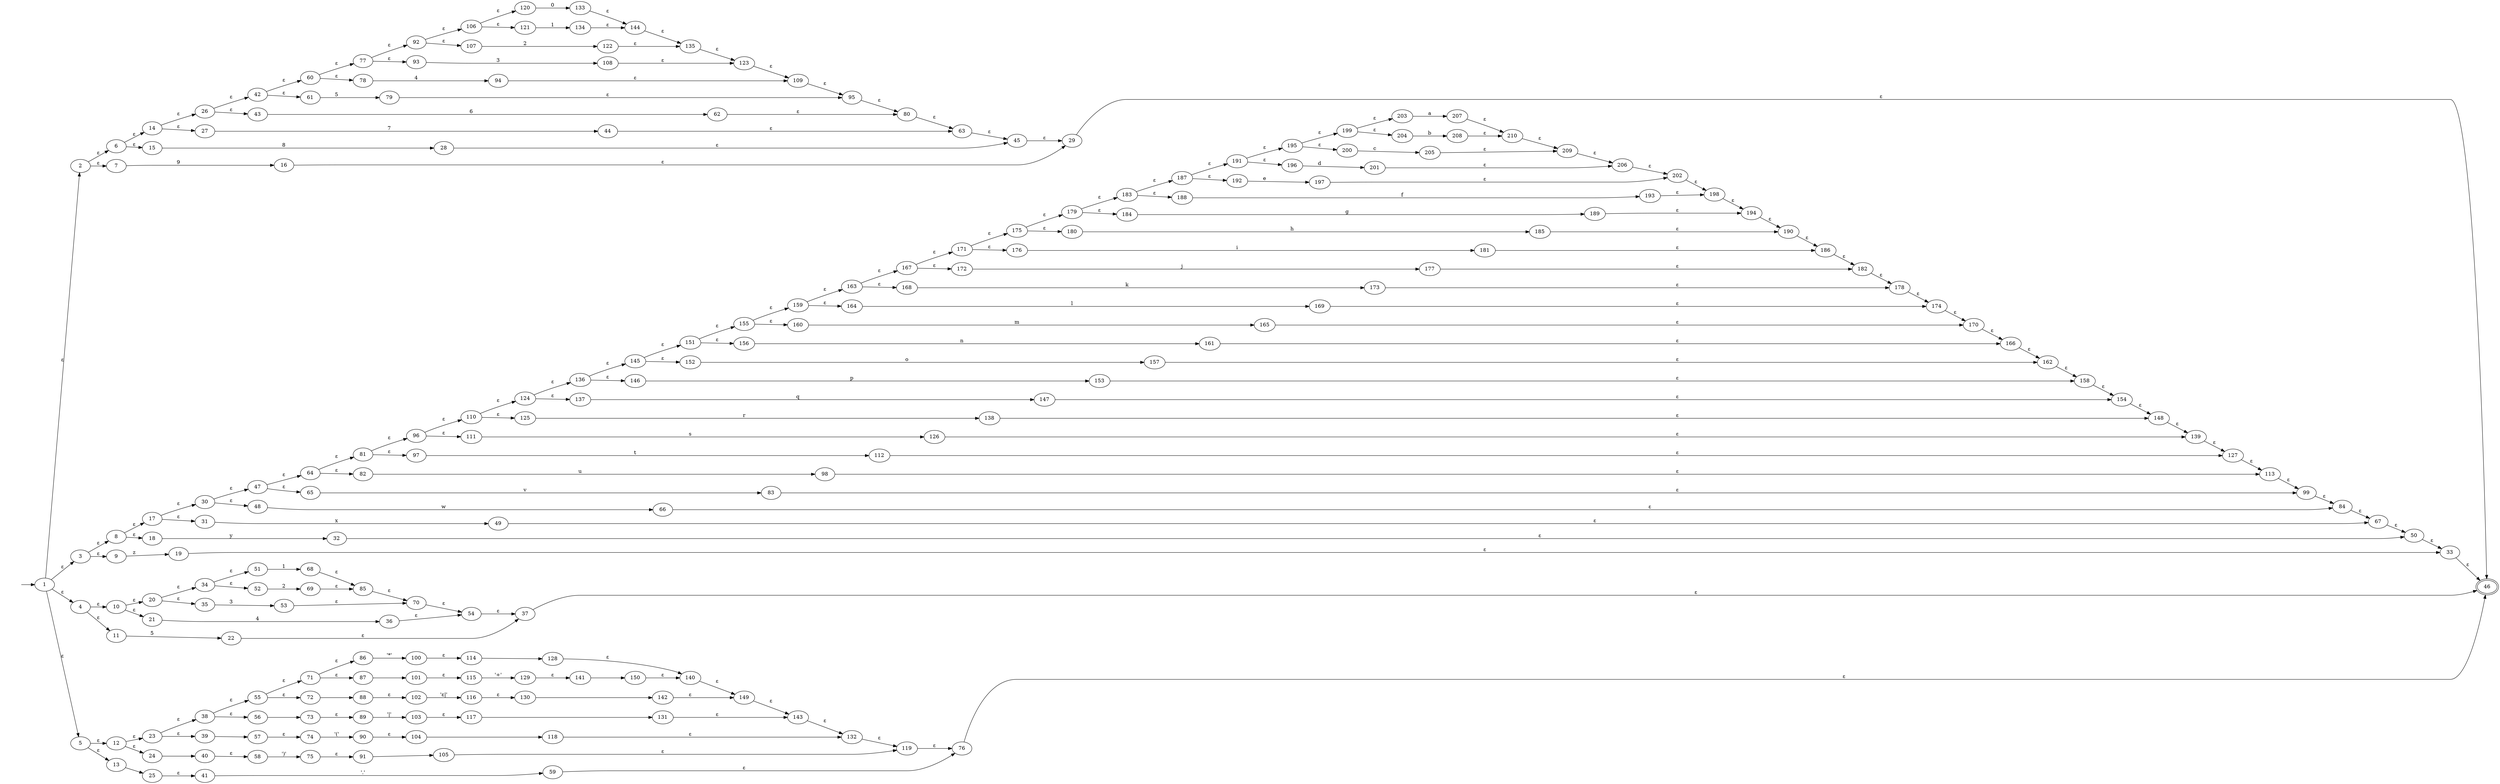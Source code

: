 digraph {
	graph [rankdir=LR]
	inicio [label="" shape=none]
	1
	inicio -> 1
	1
	1 -> 2 [label="ε"]
	1 -> 3 [label="ε"]
	1 -> 4 [label="ε"]
	1 -> 5 [label="ε"]
	2
	2 -> 6 [label="ε"]
	2 -> 7 [label="ε"]
	3
	3 -> 8 [label="ε"]
	3 -> 9 [label="ε"]
	4
	4 -> 10 [label="ε"]
	4 -> 11 [label="ε"]
	5
	5 -> 12 [label="ε"]
	5 -> 13 [label="ε"]
	6
	6 -> 14 [label="ε"]
	6 -> 15 [label="ε"]
	7
	7 -> 16 [label=9]
	8
	8 -> 17 [label="ε"]
	8 -> 18 [label="ε"]
	9
	9 -> 19 [label=z]
	10
	10 -> 20 [label="ε"]
	10 -> 21 [label="ε"]
	11
	11 -> 22 [label=5]
	12
	12 -> 23 [label="ε"]
	12 -> 24 [label="ε"]
	13
	13 -> 25 [label=" "]
	14
	14 -> 26 [label="ε"]
	14 -> 27 [label="ε"]
	15
	15 -> 28 [label=8]
	16
	16 -> 29 [label="ε"]
	17
	17 -> 30 [label="ε"]
	17 -> 31 [label="ε"]
	18
	18 -> 32 [label=y]
	19
	19 -> 33 [label="ε"]
	20
	20 -> 34 [label="ε"]
	20 -> 35 [label="ε"]
	21
	21 -> 36 [label=4]
	22
	22 -> 37 [label="ε"]
	23
	23 -> 38 [label="ε"]
	23 -> 39 [label="ε"]
	24
	24 -> 40 [label=" "]
	25
	25 -> 41 [label="ε"]
	26
	26 -> 42 [label="ε"]
	26 -> 43 [label="ε"]
	27
	27 -> 44 [label=7]
	28
	28 -> 45 [label="ε"]
	29
	29 -> 46 [label="ε"]
	30
	30 -> 47 [label="ε"]
	30 -> 48 [label="ε"]
	31
	31 -> 49 [label=x]
	32
	32 -> 50 [label="ε"]
	33
	33 -> 46 [label="ε"]
	34
	34 -> 51 [label="ε"]
	34 -> 52 [label="ε"]
	35
	35 -> 53 [label=3]
	36
	36 -> 54 [label="ε"]
	37
	37 -> 46 [label="ε"]
	38
	38 -> 55 [label="ε"]
	38 -> 56 [label="ε"]
	39
	39 -> 57 [label=" "]
	40
	40 -> 58 [label="ε"]
	41
	41 -> 59 [label="'.'"]
	42
	42 -> 60 [label="ε"]
	42 -> 61 [label="ε"]
	43
	43 -> 62 [label=6]
	44
	44 -> 63 [label="ε"]
	45
	45 -> 29 [label="ε"]
	46 [peripheries=2]
	47
	47 -> 64 [label="ε"]
	47 -> 65 [label="ε"]
	48
	48 -> 66 [label=w]
	49
	49 -> 67 [label="ε"]
	50
	50 -> 33 [label="ε"]
	51
	51 -> 68 [label=1]
	52
	52 -> 69 [label=2]
	53
	53 -> 70 [label="ε"]
	54
	54 -> 37 [label="ε"]
	55
	55 -> 71 [label="ε"]
	55 -> 72 [label="ε"]
	56
	56 -> 73 [label=" "]
	57
	57 -> 74 [label="ε"]
	58
	58 -> 75 [label="')'"]
	59
	59 -> 76 [label="ε"]
	60
	60 -> 77 [label="ε"]
	60 -> 78 [label="ε"]
	61
	61 -> 79 [label=5]
	62
	62 -> 80 [label="ε"]
	63
	63 -> 45 [label="ε"]
	64
	64 -> 81 [label="ε"]
	64 -> 82 [label="ε"]
	65
	65 -> 83 [label=v]
	66
	66 -> 84 [label="ε"]
	67
	67 -> 50 [label="ε"]
	68
	68 -> 85 [label="ε"]
	69
	69 -> 85 [label="ε"]
	70
	70 -> 54 [label="ε"]
	71
	71 -> 86 [label="ε"]
	71 -> 87 [label="ε"]
	72
	72 -> 88 [label=" "]
	73
	73 -> 89 [label="ε"]
	74
	74 -> 90 [label="'('"]
	75
	75 -> 91 [label="ε"]
	76
	76 -> 46 [label="ε"]
	77
	77 -> 92 [label="ε"]
	77 -> 93 [label="ε"]
	78
	78 -> 94 [label=4]
	79
	79 -> 95 [label="ε"]
	80
	80 -> 63 [label="ε"]
	81
	81 -> 96 [label="ε"]
	81 -> 97 [label="ε"]
	82
	82 -> 98 [label=u]
	83
	83 -> 99 [label="ε"]
	84
	84 -> 67 [label="ε"]
	85
	85 -> 70 [label="ε"]
	86
	86 -> 100 [label="'*'"]
	87
	87 -> 101 [label=" "]
	88
	88 -> 102 [label="ε"]
	89
	89 -> 103 [label="'|'"]
	90
	90 -> 104 [label="ε"]
	91
	91 -> 105 [label=" "]
	92
	92 -> 106 [label="ε"]
	92 -> 107 [label="ε"]
	93
	93 -> 108 [label=3]
	94
	94 -> 109 [label="ε"]
	95
	95 -> 80 [label="ε"]
	96
	96 -> 110 [label="ε"]
	96 -> 111 [label="ε"]
	97
	97 -> 112 [label=t]
	98
	98 -> 113 [label="ε"]
	99
	99 -> 84 [label="ε"]
	100
	100 -> 114 [label="ε"]
	101
	101 -> 115 [label="ε"]
	102
	102 -> 116 [label="'ε|'"]
	103
	103 -> 117 [label="ε"]
	104
	104 -> 118 [label=" "]
	105
	105 -> 119 [label="ε"]
	106
	106 -> 120 [label="ε"]
	106 -> 121 [label="ε"]
	107
	107 -> 122 [label=2]
	108
	108 -> 123 [label="ε"]
	109
	109 -> 95 [label="ε"]
	110
	110 -> 124 [label="ε"]
	110 -> 125 [label="ε"]
	111
	111 -> 126 [label=s]
	112
	112 -> 127 [label="ε"]
	113
	113 -> 99 [label="ε"]
	114
	114 -> 128 [label=" "]
	115
	115 -> 129 [label="'+'"]
	116
	116 -> 130 [label="ε"]
	117
	117 -> 131 [label=" "]
	118
	118 -> 132 [label="ε"]
	119
	119 -> 76 [label="ε"]
	120
	120 -> 133 [label=0]
	121
	121 -> 134 [label=1]
	122
	122 -> 135 [label="ε"]
	123
	123 -> 109 [label="ε"]
	124
	124 -> 136 [label="ε"]
	124 -> 137 [label="ε"]
	125
	125 -> 138 [label=r]
	126
	126 -> 139 [label="ε"]
	127
	127 -> 113 [label="ε"]
	128
	128 -> 140 [label="ε"]
	129
	129 -> 141 [label="ε"]
	130
	130 -> 142 [label=" "]
	131
	131 -> 143 [label="ε"]
	132
	132 -> 119 [label="ε"]
	133
	133 -> 144 [label="ε"]
	134
	134 -> 144 [label="ε"]
	135
	135 -> 123 [label="ε"]
	136
	136 -> 145 [label="ε"]
	136 -> 146 [label="ε"]
	137
	137 -> 147 [label=q]
	138
	138 -> 148 [label="ε"]
	139
	139 -> 127 [label="ε"]
	140
	140 -> 149 [label="ε"]
	141
	141 -> 150 [label=" "]
	142
	142 -> 149 [label="ε"]
	143
	143 -> 132 [label="ε"]
	144
	144 -> 135 [label="ε"]
	145
	145 -> 151 [label="ε"]
	145 -> 152 [label="ε"]
	146
	146 -> 153 [label=p]
	147
	147 -> 154 [label="ε"]
	148
	148 -> 139 [label="ε"]
	149
	149 -> 143 [label="ε"]
	150
	150 -> 140 [label="ε"]
	151
	151 -> 155 [label="ε"]
	151 -> 156 [label="ε"]
	152
	152 -> 157 [label=o]
	153
	153 -> 158 [label="ε"]
	154
	154 -> 148 [label="ε"]
	155
	155 -> 159 [label="ε"]
	155 -> 160 [label="ε"]
	156
	156 -> 161 [label=n]
	157
	157 -> 162 [label="ε"]
	158
	158 -> 154 [label="ε"]
	159
	159 -> 163 [label="ε"]
	159 -> 164 [label="ε"]
	160
	160 -> 165 [label=m]
	161
	161 -> 166 [label="ε"]
	162
	162 -> 158 [label="ε"]
	163
	163 -> 167 [label="ε"]
	163 -> 168 [label="ε"]
	164
	164 -> 169 [label=l]
	165
	165 -> 170 [label="ε"]
	166
	166 -> 162 [label="ε"]
	167
	167 -> 171 [label="ε"]
	167 -> 172 [label="ε"]
	168
	168 -> 173 [label=k]
	169
	169 -> 174 [label="ε"]
	170
	170 -> 166 [label="ε"]
	171
	171 -> 175 [label="ε"]
	171 -> 176 [label="ε"]
	172
	172 -> 177 [label=j]
	173
	173 -> 178 [label="ε"]
	174
	174 -> 170 [label="ε"]
	175
	175 -> 179 [label="ε"]
	175 -> 180 [label="ε"]
	176
	176 -> 181 [label=i]
	177
	177 -> 182 [label="ε"]
	178
	178 -> 174 [label="ε"]
	179
	179 -> 183 [label="ε"]
	179 -> 184 [label="ε"]
	180
	180 -> 185 [label=h]
	181
	181 -> 186 [label="ε"]
	182
	182 -> 178 [label="ε"]
	183
	183 -> 187 [label="ε"]
	183 -> 188 [label="ε"]
	184
	184 -> 189 [label=g]
	185
	185 -> 190 [label="ε"]
	186
	186 -> 182 [label="ε"]
	187
	187 -> 191 [label="ε"]
	187 -> 192 [label="ε"]
	188
	188 -> 193 [label=f]
	189
	189 -> 194 [label="ε"]
	190
	190 -> 186 [label="ε"]
	191
	191 -> 195 [label="ε"]
	191 -> 196 [label="ε"]
	192
	192 -> 197 [label=e]
	193
	193 -> 198 [label="ε"]
	194
	194 -> 190 [label="ε"]
	195
	195 -> 199 [label="ε"]
	195 -> 200 [label="ε"]
	196
	196 -> 201 [label=d]
	197
	197 -> 202 [label="ε"]
	198
	198 -> 194 [label="ε"]
	199
	199 -> 203 [label="ε"]
	199 -> 204 [label="ε"]
	200
	200 -> 205 [label=c]
	201
	201 -> 206 [label="ε"]
	202
	202 -> 198 [label="ε"]
	203
	203 -> 207 [label=a]
	204
	204 -> 208 [label=b]
	205
	205 -> 209 [label="ε"]
	206
	206 -> 202 [label="ε"]
	207
	207 -> 210 [label="ε"]
	208
	208 -> 210 [label="ε"]
	209
	209 -> 206 [label="ε"]
	210
	210 -> 209 [label="ε"]
}
